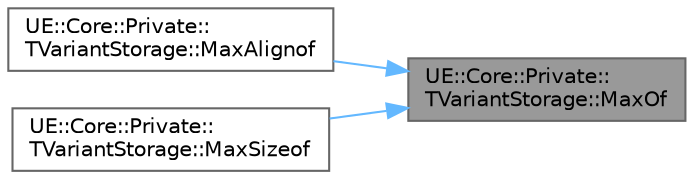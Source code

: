 digraph "UE::Core::Private::TVariantStorage::MaxOf"
{
 // INTERACTIVE_SVG=YES
 // LATEX_PDF_SIZE
  bgcolor="transparent";
  edge [fontname=Helvetica,fontsize=10,labelfontname=Helvetica,labelfontsize=10];
  node [fontname=Helvetica,fontsize=10,shape=box,height=0.2,width=0.4];
  rankdir="RL";
  Node1 [id="Node000001",label="UE::Core::Private::\lTVariantStorage::MaxOf",height=0.2,width=0.4,color="gray40", fillcolor="grey60", style="filled", fontcolor="black",tooltip=" "];
  Node1 -> Node2 [id="edge1_Node000001_Node000002",dir="back",color="steelblue1",style="solid",tooltip=" "];
  Node2 [id="Node000002",label="UE::Core::Private::\lTVariantStorage::MaxAlignof",height=0.2,width=0.4,color="grey40", fillcolor="white", style="filled",URL="$db/dfa/structUE_1_1Core_1_1Private_1_1TVariantStorage.html#a311a6b11b214293976c8c4c396c9ef89",tooltip=" "];
  Node1 -> Node3 [id="edge2_Node000001_Node000003",dir="back",color="steelblue1",style="solid",tooltip=" "];
  Node3 [id="Node000003",label="UE::Core::Private::\lTVariantStorage::MaxSizeof",height=0.2,width=0.4,color="grey40", fillcolor="white", style="filled",URL="$db/dfa/structUE_1_1Core_1_1Private_1_1TVariantStorage.html#aa76df9205a82f62edc8bf0afe4959b5f",tooltip=" "];
}

